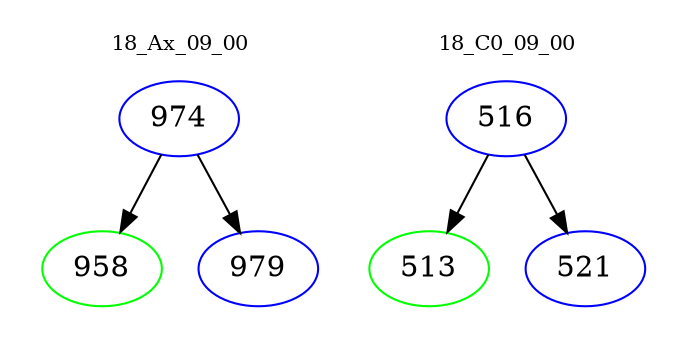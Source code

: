 digraph{
subgraph cluster_0 {
color = white
label = "18_Ax_09_00";
fontsize=10;
T0_974 [label="974", color="blue"]
T0_974 -> T0_958 [color="black"]
T0_958 [label="958", color="green"]
T0_974 -> T0_979 [color="black"]
T0_979 [label="979", color="blue"]
}
subgraph cluster_1 {
color = white
label = "18_C0_09_00";
fontsize=10;
T1_516 [label="516", color="blue"]
T1_516 -> T1_513 [color="black"]
T1_513 [label="513", color="green"]
T1_516 -> T1_521 [color="black"]
T1_521 [label="521", color="blue"]
}
}
